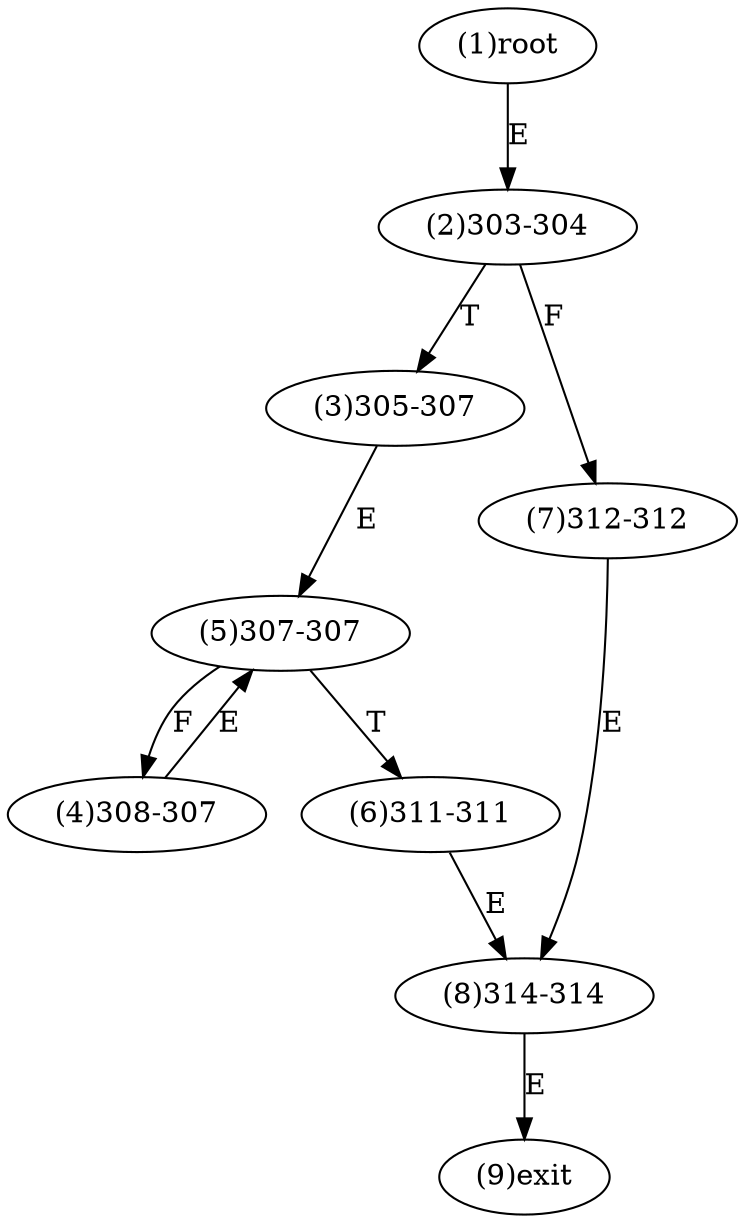 digraph "" { 
1[ label="(1)root"];
2[ label="(2)303-304"];
3[ label="(3)305-307"];
4[ label="(4)308-307"];
5[ label="(5)307-307"];
6[ label="(6)311-311"];
7[ label="(7)312-312"];
8[ label="(8)314-314"];
9[ label="(9)exit"];
1->2[ label="E"];
2->7[ label="F"];
2->3[ label="T"];
3->5[ label="E"];
4->5[ label="E"];
5->4[ label="F"];
5->6[ label="T"];
6->8[ label="E"];
7->8[ label="E"];
8->9[ label="E"];
}